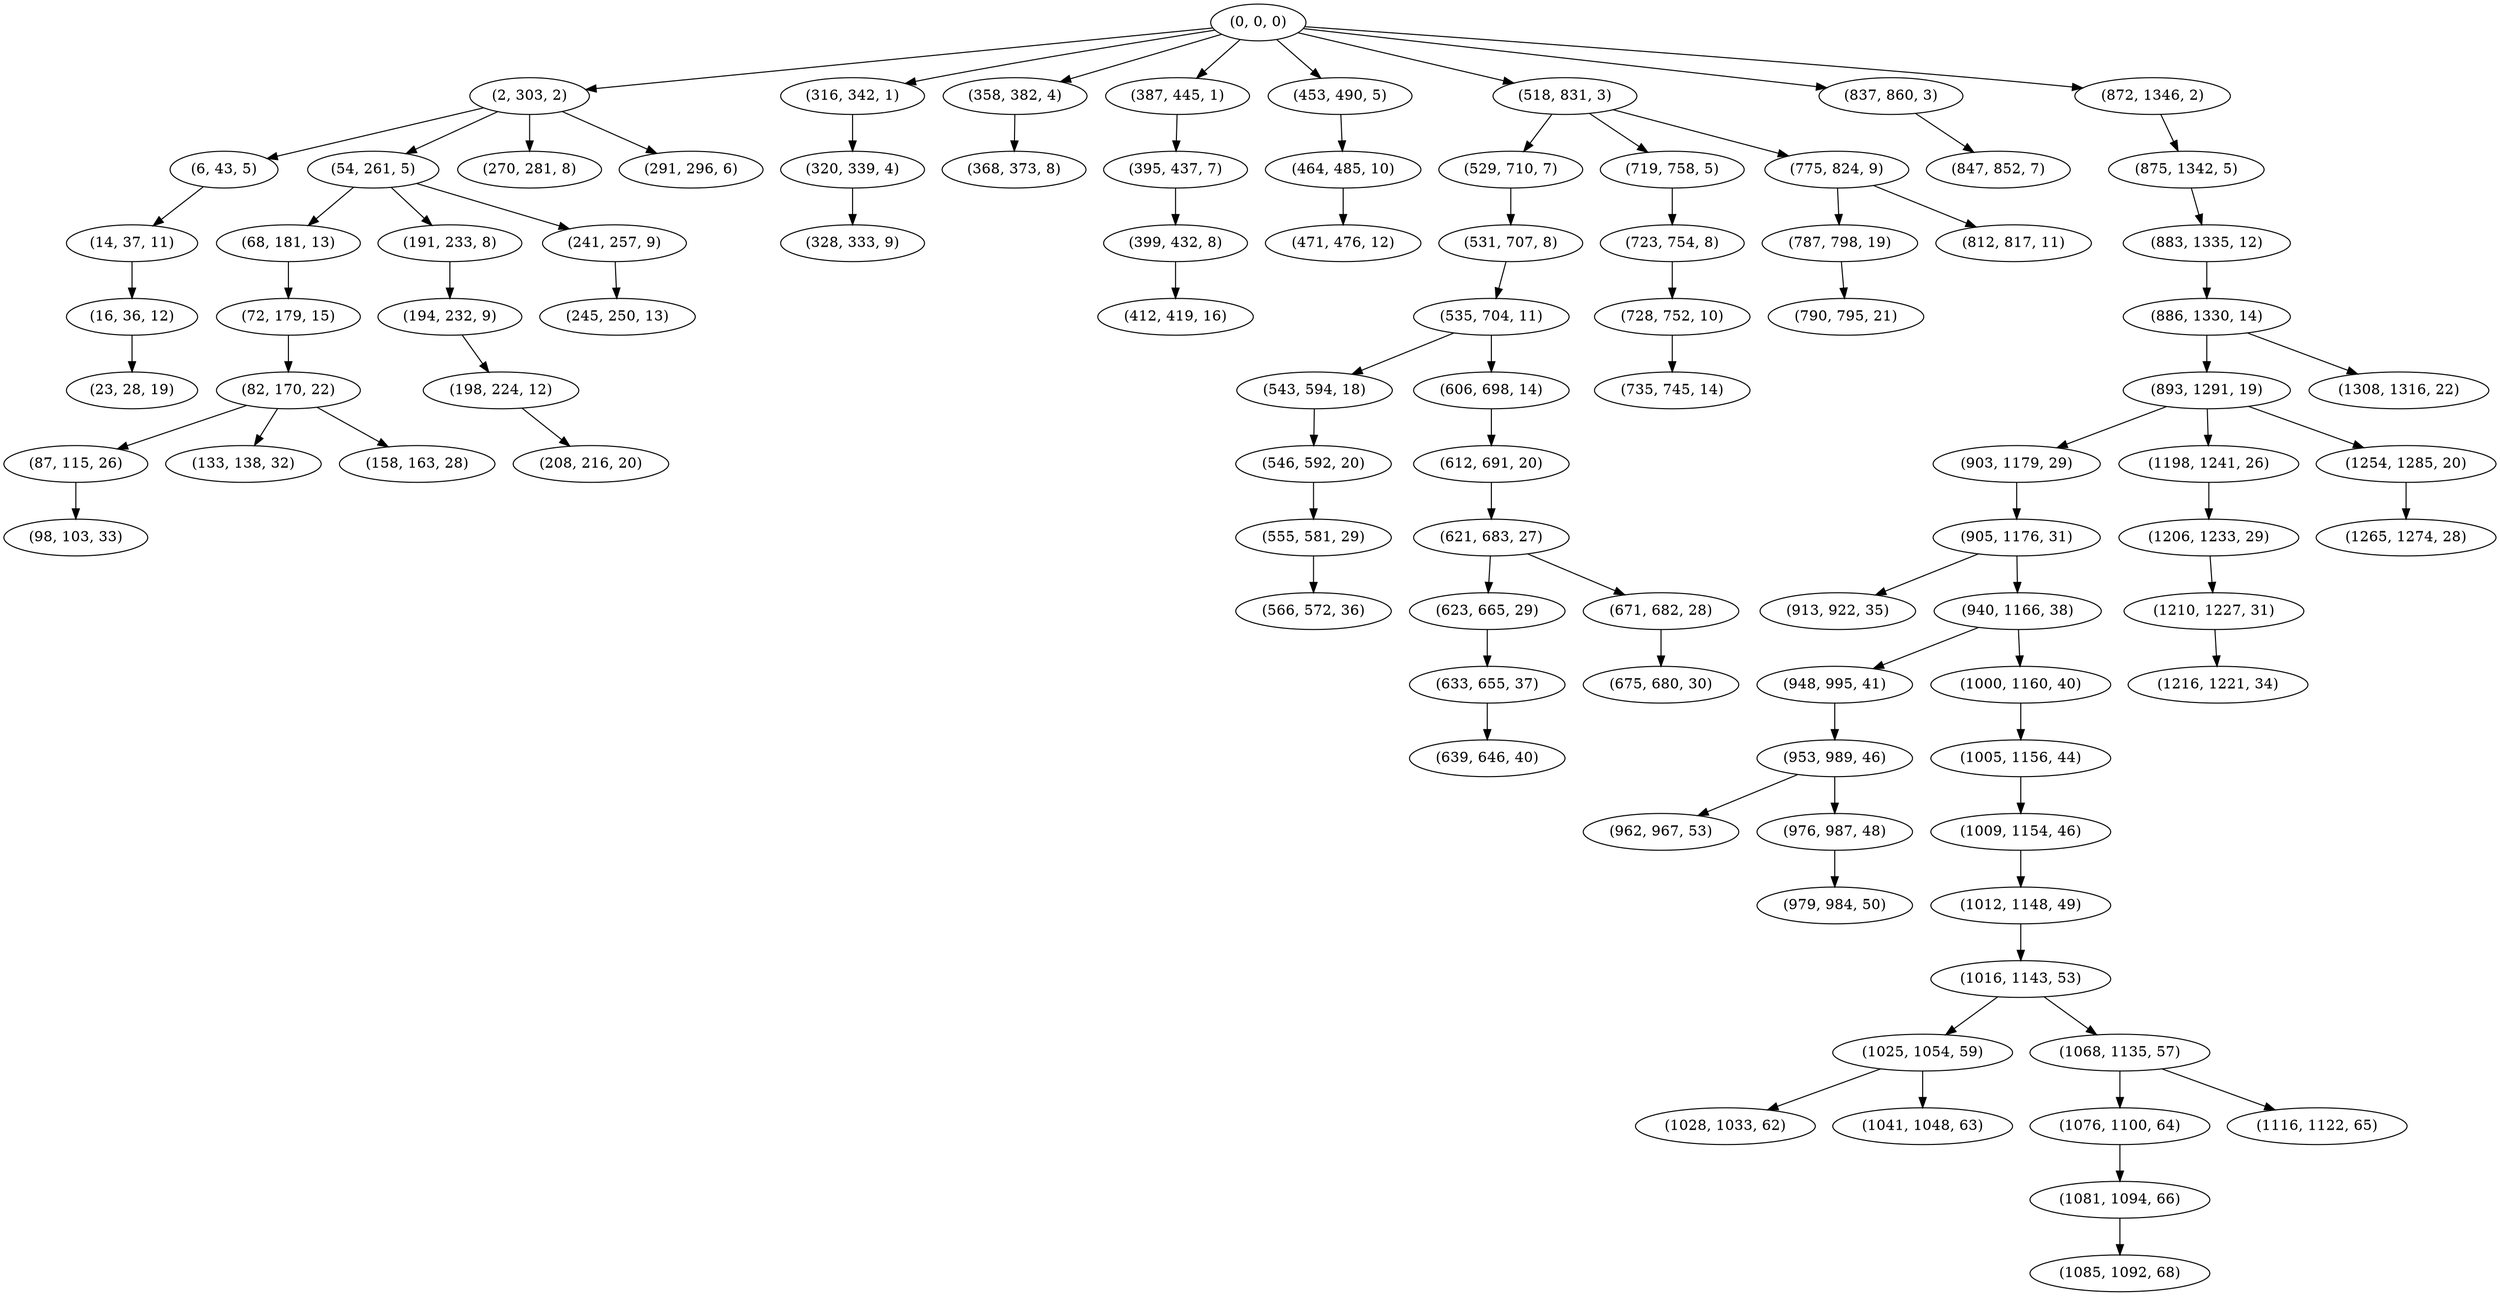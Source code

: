 digraph tree {
    "(0, 0, 0)";
    "(2, 303, 2)";
    "(6, 43, 5)";
    "(14, 37, 11)";
    "(16, 36, 12)";
    "(23, 28, 19)";
    "(54, 261, 5)";
    "(68, 181, 13)";
    "(72, 179, 15)";
    "(82, 170, 22)";
    "(87, 115, 26)";
    "(98, 103, 33)";
    "(133, 138, 32)";
    "(158, 163, 28)";
    "(191, 233, 8)";
    "(194, 232, 9)";
    "(198, 224, 12)";
    "(208, 216, 20)";
    "(241, 257, 9)";
    "(245, 250, 13)";
    "(270, 281, 8)";
    "(291, 296, 6)";
    "(316, 342, 1)";
    "(320, 339, 4)";
    "(328, 333, 9)";
    "(358, 382, 4)";
    "(368, 373, 8)";
    "(387, 445, 1)";
    "(395, 437, 7)";
    "(399, 432, 8)";
    "(412, 419, 16)";
    "(453, 490, 5)";
    "(464, 485, 10)";
    "(471, 476, 12)";
    "(518, 831, 3)";
    "(529, 710, 7)";
    "(531, 707, 8)";
    "(535, 704, 11)";
    "(543, 594, 18)";
    "(546, 592, 20)";
    "(555, 581, 29)";
    "(566, 572, 36)";
    "(606, 698, 14)";
    "(612, 691, 20)";
    "(621, 683, 27)";
    "(623, 665, 29)";
    "(633, 655, 37)";
    "(639, 646, 40)";
    "(671, 682, 28)";
    "(675, 680, 30)";
    "(719, 758, 5)";
    "(723, 754, 8)";
    "(728, 752, 10)";
    "(735, 745, 14)";
    "(775, 824, 9)";
    "(787, 798, 19)";
    "(790, 795, 21)";
    "(812, 817, 11)";
    "(837, 860, 3)";
    "(847, 852, 7)";
    "(872, 1346, 2)";
    "(875, 1342, 5)";
    "(883, 1335, 12)";
    "(886, 1330, 14)";
    "(893, 1291, 19)";
    "(903, 1179, 29)";
    "(905, 1176, 31)";
    "(913, 922, 35)";
    "(940, 1166, 38)";
    "(948, 995, 41)";
    "(953, 989, 46)";
    "(962, 967, 53)";
    "(976, 987, 48)";
    "(979, 984, 50)";
    "(1000, 1160, 40)";
    "(1005, 1156, 44)";
    "(1009, 1154, 46)";
    "(1012, 1148, 49)";
    "(1016, 1143, 53)";
    "(1025, 1054, 59)";
    "(1028, 1033, 62)";
    "(1041, 1048, 63)";
    "(1068, 1135, 57)";
    "(1076, 1100, 64)";
    "(1081, 1094, 66)";
    "(1085, 1092, 68)";
    "(1116, 1122, 65)";
    "(1198, 1241, 26)";
    "(1206, 1233, 29)";
    "(1210, 1227, 31)";
    "(1216, 1221, 34)";
    "(1254, 1285, 20)";
    "(1265, 1274, 28)";
    "(1308, 1316, 22)";
    "(0, 0, 0)" -> "(2, 303, 2)";
    "(0, 0, 0)" -> "(316, 342, 1)";
    "(0, 0, 0)" -> "(358, 382, 4)";
    "(0, 0, 0)" -> "(387, 445, 1)";
    "(0, 0, 0)" -> "(453, 490, 5)";
    "(0, 0, 0)" -> "(518, 831, 3)";
    "(0, 0, 0)" -> "(837, 860, 3)";
    "(0, 0, 0)" -> "(872, 1346, 2)";
    "(2, 303, 2)" -> "(6, 43, 5)";
    "(2, 303, 2)" -> "(54, 261, 5)";
    "(2, 303, 2)" -> "(270, 281, 8)";
    "(2, 303, 2)" -> "(291, 296, 6)";
    "(6, 43, 5)" -> "(14, 37, 11)";
    "(14, 37, 11)" -> "(16, 36, 12)";
    "(16, 36, 12)" -> "(23, 28, 19)";
    "(54, 261, 5)" -> "(68, 181, 13)";
    "(54, 261, 5)" -> "(191, 233, 8)";
    "(54, 261, 5)" -> "(241, 257, 9)";
    "(68, 181, 13)" -> "(72, 179, 15)";
    "(72, 179, 15)" -> "(82, 170, 22)";
    "(82, 170, 22)" -> "(87, 115, 26)";
    "(82, 170, 22)" -> "(133, 138, 32)";
    "(82, 170, 22)" -> "(158, 163, 28)";
    "(87, 115, 26)" -> "(98, 103, 33)";
    "(191, 233, 8)" -> "(194, 232, 9)";
    "(194, 232, 9)" -> "(198, 224, 12)";
    "(198, 224, 12)" -> "(208, 216, 20)";
    "(241, 257, 9)" -> "(245, 250, 13)";
    "(316, 342, 1)" -> "(320, 339, 4)";
    "(320, 339, 4)" -> "(328, 333, 9)";
    "(358, 382, 4)" -> "(368, 373, 8)";
    "(387, 445, 1)" -> "(395, 437, 7)";
    "(395, 437, 7)" -> "(399, 432, 8)";
    "(399, 432, 8)" -> "(412, 419, 16)";
    "(453, 490, 5)" -> "(464, 485, 10)";
    "(464, 485, 10)" -> "(471, 476, 12)";
    "(518, 831, 3)" -> "(529, 710, 7)";
    "(518, 831, 3)" -> "(719, 758, 5)";
    "(518, 831, 3)" -> "(775, 824, 9)";
    "(529, 710, 7)" -> "(531, 707, 8)";
    "(531, 707, 8)" -> "(535, 704, 11)";
    "(535, 704, 11)" -> "(543, 594, 18)";
    "(535, 704, 11)" -> "(606, 698, 14)";
    "(543, 594, 18)" -> "(546, 592, 20)";
    "(546, 592, 20)" -> "(555, 581, 29)";
    "(555, 581, 29)" -> "(566, 572, 36)";
    "(606, 698, 14)" -> "(612, 691, 20)";
    "(612, 691, 20)" -> "(621, 683, 27)";
    "(621, 683, 27)" -> "(623, 665, 29)";
    "(621, 683, 27)" -> "(671, 682, 28)";
    "(623, 665, 29)" -> "(633, 655, 37)";
    "(633, 655, 37)" -> "(639, 646, 40)";
    "(671, 682, 28)" -> "(675, 680, 30)";
    "(719, 758, 5)" -> "(723, 754, 8)";
    "(723, 754, 8)" -> "(728, 752, 10)";
    "(728, 752, 10)" -> "(735, 745, 14)";
    "(775, 824, 9)" -> "(787, 798, 19)";
    "(775, 824, 9)" -> "(812, 817, 11)";
    "(787, 798, 19)" -> "(790, 795, 21)";
    "(837, 860, 3)" -> "(847, 852, 7)";
    "(872, 1346, 2)" -> "(875, 1342, 5)";
    "(875, 1342, 5)" -> "(883, 1335, 12)";
    "(883, 1335, 12)" -> "(886, 1330, 14)";
    "(886, 1330, 14)" -> "(893, 1291, 19)";
    "(886, 1330, 14)" -> "(1308, 1316, 22)";
    "(893, 1291, 19)" -> "(903, 1179, 29)";
    "(893, 1291, 19)" -> "(1198, 1241, 26)";
    "(893, 1291, 19)" -> "(1254, 1285, 20)";
    "(903, 1179, 29)" -> "(905, 1176, 31)";
    "(905, 1176, 31)" -> "(913, 922, 35)";
    "(905, 1176, 31)" -> "(940, 1166, 38)";
    "(940, 1166, 38)" -> "(948, 995, 41)";
    "(940, 1166, 38)" -> "(1000, 1160, 40)";
    "(948, 995, 41)" -> "(953, 989, 46)";
    "(953, 989, 46)" -> "(962, 967, 53)";
    "(953, 989, 46)" -> "(976, 987, 48)";
    "(976, 987, 48)" -> "(979, 984, 50)";
    "(1000, 1160, 40)" -> "(1005, 1156, 44)";
    "(1005, 1156, 44)" -> "(1009, 1154, 46)";
    "(1009, 1154, 46)" -> "(1012, 1148, 49)";
    "(1012, 1148, 49)" -> "(1016, 1143, 53)";
    "(1016, 1143, 53)" -> "(1025, 1054, 59)";
    "(1016, 1143, 53)" -> "(1068, 1135, 57)";
    "(1025, 1054, 59)" -> "(1028, 1033, 62)";
    "(1025, 1054, 59)" -> "(1041, 1048, 63)";
    "(1068, 1135, 57)" -> "(1076, 1100, 64)";
    "(1068, 1135, 57)" -> "(1116, 1122, 65)";
    "(1076, 1100, 64)" -> "(1081, 1094, 66)";
    "(1081, 1094, 66)" -> "(1085, 1092, 68)";
    "(1198, 1241, 26)" -> "(1206, 1233, 29)";
    "(1206, 1233, 29)" -> "(1210, 1227, 31)";
    "(1210, 1227, 31)" -> "(1216, 1221, 34)";
    "(1254, 1285, 20)" -> "(1265, 1274, 28)";
}
